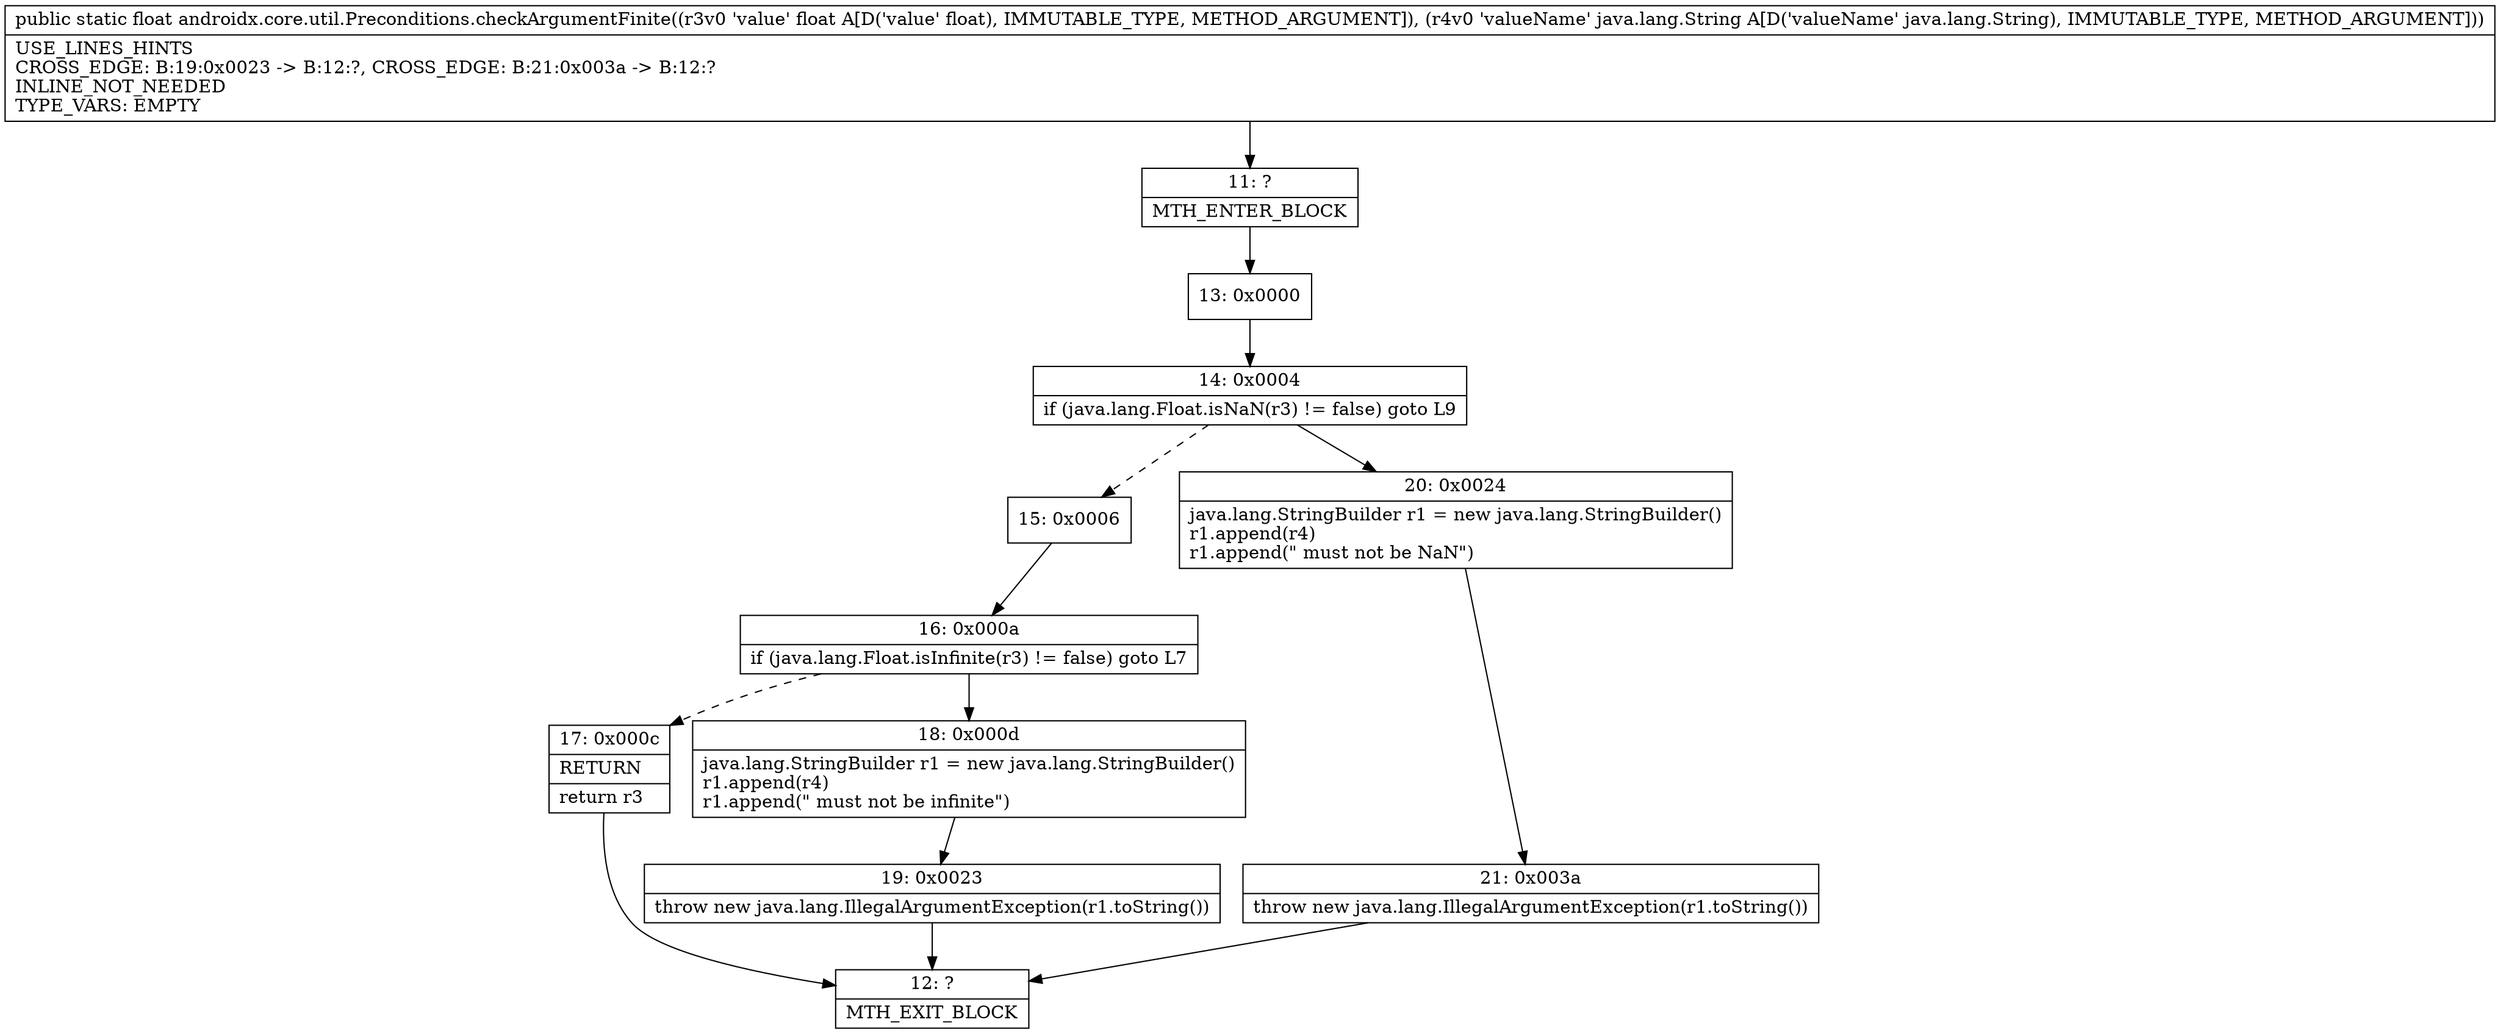 digraph "CFG forandroidx.core.util.Preconditions.checkArgumentFinite(FLjava\/lang\/String;)F" {
Node_11 [shape=record,label="{11\:\ ?|MTH_ENTER_BLOCK\l}"];
Node_13 [shape=record,label="{13\:\ 0x0000}"];
Node_14 [shape=record,label="{14\:\ 0x0004|if (java.lang.Float.isNaN(r3) != false) goto L9\l}"];
Node_15 [shape=record,label="{15\:\ 0x0006}"];
Node_16 [shape=record,label="{16\:\ 0x000a|if (java.lang.Float.isInfinite(r3) != false) goto L7\l}"];
Node_17 [shape=record,label="{17\:\ 0x000c|RETURN\l|return r3\l}"];
Node_12 [shape=record,label="{12\:\ ?|MTH_EXIT_BLOCK\l}"];
Node_18 [shape=record,label="{18\:\ 0x000d|java.lang.StringBuilder r1 = new java.lang.StringBuilder()\lr1.append(r4)\lr1.append(\" must not be infinite\")\l}"];
Node_19 [shape=record,label="{19\:\ 0x0023|throw new java.lang.IllegalArgumentException(r1.toString())\l}"];
Node_20 [shape=record,label="{20\:\ 0x0024|java.lang.StringBuilder r1 = new java.lang.StringBuilder()\lr1.append(r4)\lr1.append(\" must not be NaN\")\l}"];
Node_21 [shape=record,label="{21\:\ 0x003a|throw new java.lang.IllegalArgumentException(r1.toString())\l}"];
MethodNode[shape=record,label="{public static float androidx.core.util.Preconditions.checkArgumentFinite((r3v0 'value' float A[D('value' float), IMMUTABLE_TYPE, METHOD_ARGUMENT]), (r4v0 'valueName' java.lang.String A[D('valueName' java.lang.String), IMMUTABLE_TYPE, METHOD_ARGUMENT]))  | USE_LINES_HINTS\lCROSS_EDGE: B:19:0x0023 \-\> B:12:?, CROSS_EDGE: B:21:0x003a \-\> B:12:?\lINLINE_NOT_NEEDED\lTYPE_VARS: EMPTY\l}"];
MethodNode -> Node_11;Node_11 -> Node_13;
Node_13 -> Node_14;
Node_14 -> Node_15[style=dashed];
Node_14 -> Node_20;
Node_15 -> Node_16;
Node_16 -> Node_17[style=dashed];
Node_16 -> Node_18;
Node_17 -> Node_12;
Node_18 -> Node_19;
Node_19 -> Node_12;
Node_20 -> Node_21;
Node_21 -> Node_12;
}

